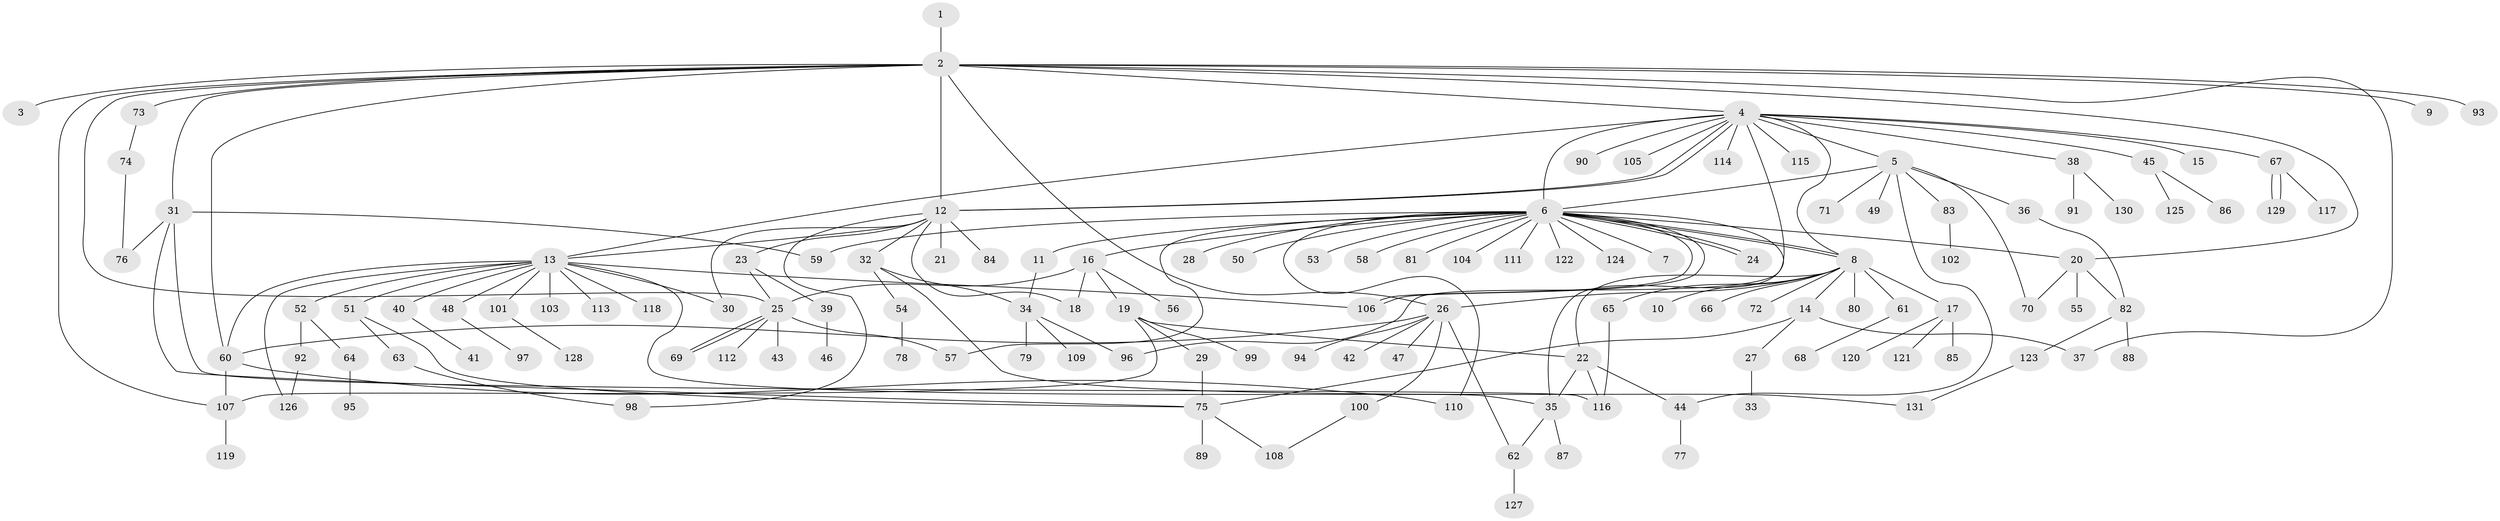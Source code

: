 // Generated by graph-tools (version 1.1) at 2025/01/03/09/25 03:01:44]
// undirected, 131 vertices, 174 edges
graph export_dot {
graph [start="1"]
  node [color=gray90,style=filled];
  1;
  2;
  3;
  4;
  5;
  6;
  7;
  8;
  9;
  10;
  11;
  12;
  13;
  14;
  15;
  16;
  17;
  18;
  19;
  20;
  21;
  22;
  23;
  24;
  25;
  26;
  27;
  28;
  29;
  30;
  31;
  32;
  33;
  34;
  35;
  36;
  37;
  38;
  39;
  40;
  41;
  42;
  43;
  44;
  45;
  46;
  47;
  48;
  49;
  50;
  51;
  52;
  53;
  54;
  55;
  56;
  57;
  58;
  59;
  60;
  61;
  62;
  63;
  64;
  65;
  66;
  67;
  68;
  69;
  70;
  71;
  72;
  73;
  74;
  75;
  76;
  77;
  78;
  79;
  80;
  81;
  82;
  83;
  84;
  85;
  86;
  87;
  88;
  89;
  90;
  91;
  92;
  93;
  94;
  95;
  96;
  97;
  98;
  99;
  100;
  101;
  102;
  103;
  104;
  105;
  106;
  107;
  108;
  109;
  110;
  111;
  112;
  113;
  114;
  115;
  116;
  117;
  118;
  119;
  120;
  121;
  122;
  123;
  124;
  125;
  126;
  127;
  128;
  129;
  130;
  131;
  1 -- 2;
  2 -- 3;
  2 -- 4;
  2 -- 9;
  2 -- 12;
  2 -- 20;
  2 -- 25;
  2 -- 26;
  2 -- 31;
  2 -- 37;
  2 -- 60;
  2 -- 73;
  2 -- 93;
  2 -- 107;
  4 -- 5;
  4 -- 6;
  4 -- 8;
  4 -- 12;
  4 -- 12;
  4 -- 13;
  4 -- 15;
  4 -- 38;
  4 -- 45;
  4 -- 67;
  4 -- 90;
  4 -- 96;
  4 -- 105;
  4 -- 114;
  4 -- 115;
  5 -- 6;
  5 -- 36;
  5 -- 44;
  5 -- 49;
  5 -- 70;
  5 -- 71;
  5 -- 83;
  6 -- 7;
  6 -- 8;
  6 -- 8;
  6 -- 11;
  6 -- 16;
  6 -- 20;
  6 -- 24;
  6 -- 24;
  6 -- 28;
  6 -- 35;
  6 -- 50;
  6 -- 53;
  6 -- 57;
  6 -- 58;
  6 -- 59;
  6 -- 81;
  6 -- 104;
  6 -- 106;
  6 -- 106;
  6 -- 110;
  6 -- 111;
  6 -- 122;
  6 -- 124;
  8 -- 10;
  8 -- 14;
  8 -- 17;
  8 -- 22;
  8 -- 26;
  8 -- 61;
  8 -- 65;
  8 -- 66;
  8 -- 72;
  8 -- 80;
  11 -- 34;
  12 -- 13;
  12 -- 18;
  12 -- 21;
  12 -- 23;
  12 -- 30;
  12 -- 32;
  12 -- 84;
  12 -- 98;
  13 -- 30;
  13 -- 35;
  13 -- 40;
  13 -- 48;
  13 -- 51;
  13 -- 52;
  13 -- 60;
  13 -- 101;
  13 -- 103;
  13 -- 106;
  13 -- 113;
  13 -- 118;
  13 -- 126;
  14 -- 27;
  14 -- 37;
  14 -- 75;
  16 -- 18;
  16 -- 19;
  16 -- 25;
  16 -- 56;
  17 -- 85;
  17 -- 120;
  17 -- 121;
  19 -- 22;
  19 -- 29;
  19 -- 99;
  19 -- 107;
  20 -- 55;
  20 -- 70;
  20 -- 82;
  22 -- 35;
  22 -- 44;
  22 -- 116;
  23 -- 25;
  23 -- 39;
  25 -- 43;
  25 -- 57;
  25 -- 69;
  25 -- 69;
  25 -- 112;
  26 -- 42;
  26 -- 47;
  26 -- 60;
  26 -- 62;
  26 -- 94;
  26 -- 100;
  27 -- 33;
  29 -- 75;
  31 -- 59;
  31 -- 75;
  31 -- 76;
  31 -- 116;
  32 -- 34;
  32 -- 54;
  32 -- 131;
  34 -- 79;
  34 -- 96;
  34 -- 109;
  35 -- 62;
  35 -- 87;
  36 -- 82;
  38 -- 91;
  38 -- 130;
  39 -- 46;
  40 -- 41;
  44 -- 77;
  45 -- 86;
  45 -- 125;
  48 -- 97;
  51 -- 63;
  51 -- 75;
  52 -- 64;
  52 -- 92;
  54 -- 78;
  60 -- 107;
  60 -- 110;
  61 -- 68;
  62 -- 127;
  63 -- 98;
  64 -- 95;
  65 -- 116;
  67 -- 117;
  67 -- 129;
  67 -- 129;
  73 -- 74;
  74 -- 76;
  75 -- 89;
  75 -- 108;
  82 -- 88;
  82 -- 123;
  83 -- 102;
  92 -- 126;
  100 -- 108;
  101 -- 128;
  107 -- 119;
  123 -- 131;
}
